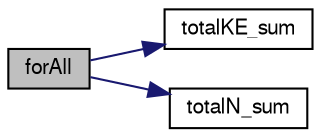 digraph "forAll"
{
  bgcolor="transparent";
  edge [fontname="FreeSans",fontsize="10",labelfontname="FreeSans",labelfontsize="10"];
  node [fontname="FreeSans",fontsize="10",shape=record];
  rankdir="LR";
  Node1 [label="forAll",height=0.2,width=0.4,color="black", fillcolor="grey75", style="filled" fontcolor="black"];
  Node1 -> Node2 [color="midnightblue",fontsize="10",style="solid",fontname="FreeSans"];
  Node2 [label="totalKE_sum",height=0.2,width=0.4,color="black",URL="$a06428.html#a48b5f189fbacf468f621c5da1732e3d3"];
  Node1 -> Node3 [color="midnightblue",fontsize="10",style="solid",fontname="FreeSans"];
  Node3 [label="totalN_sum",height=0.2,width=0.4,color="black",URL="$a06428.html#ade67b5b772111865b7fc5d19b3ba0cc2"];
}
